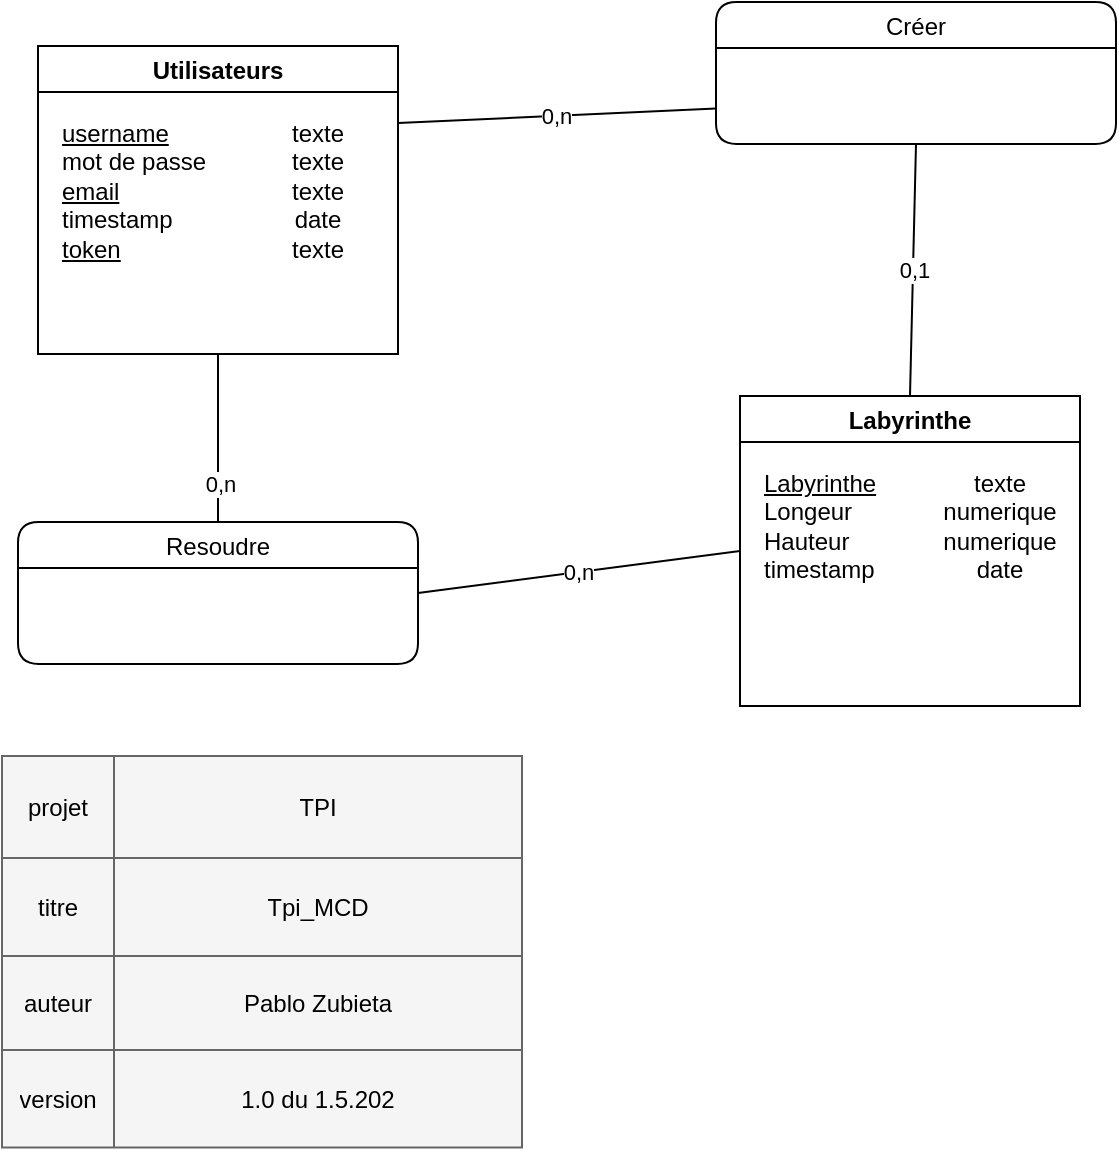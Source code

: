 <mxfile version="20.8.16" type="device"><diagram id="2-8-NAPyxzcTQ1t6RsNJ" name="Page-1"><mxGraphModel dx="1136" dy="799" grid="0" gridSize="10" guides="1" tooltips="1" connect="1" arrows="1" fold="1" page="1" pageScale="1" pageWidth="1169" pageHeight="827" math="0" shadow="0"><root><mxCell id="0"/><mxCell id="1" parent="0"/><mxCell id="dPWAgicj8FvbFGfztx_S-20" value="0,n" style="endArrow=none;html=1;rounded=0;fontColor=none;exitX=1;exitY=0.5;exitDx=0;exitDy=0;entryX=0;entryY=0.5;entryDx=0;entryDy=0;" parent="1" source="QiuYrpNzA8auyEKa5usx-108" target="QiuYrpNzA8auyEKa5usx-114" edge="1"><mxGeometry width="50" height="50" relative="1" as="geometry"><mxPoint x="276.96" y="313.96" as="sourcePoint"/><mxPoint x="409" y="301" as="targetPoint"/><Array as="points"/></mxGeometry></mxCell><mxCell id="QiuYrpNzA8auyEKa5usx-1" value="0,n" style="endArrow=none;html=1;rounded=0;fontColor=none;entryX=0.5;entryY=0;entryDx=0;entryDy=0;exitX=0.5;exitY=1;exitDx=0;exitDy=0;" parent="1" source="QiuYrpNzA8auyEKa5usx-105" target="QiuYrpNzA8auyEKa5usx-108" edge="1"><mxGeometry x="0.55" width="50" height="50" relative="1" as="geometry"><mxPoint x="152" y="226" as="sourcePoint"/><mxPoint x="114.08" y="313.96" as="targetPoint"/><Array as="points"/><mxPoint x="1" as="offset"/></mxGeometry></mxCell><mxCell id="QiuYrpNzA8auyEKa5usx-87" value="0,n" style="endArrow=none;html=1;exitX=1;exitY=0.25;exitDx=0;exitDy=0;entryX=0;entryY=0.75;entryDx=0;entryDy=0;" parent="1" source="QiuYrpNzA8auyEKa5usx-105" target="vQGPWnIht3JCz0oEdX8j-5" edge="1"><mxGeometry width="50" height="50" relative="1" as="geometry"><mxPoint x="-14" y="462" as="sourcePoint"/><mxPoint x="377" y="114" as="targetPoint"/></mxGeometry></mxCell><mxCell id="QiuYrpNzA8auyEKa5usx-88" value="0,1" style="endArrow=none;html=1;exitX=0.5;exitY=1;exitDx=0;exitDy=0;entryX=0.5;entryY=0;entryDx=0;entryDy=0;" parent="1" source="vQGPWnIht3JCz0oEdX8j-5" target="QiuYrpNzA8auyEKa5usx-114" edge="1"><mxGeometry width="50" height="50" relative="1" as="geometry"><mxPoint x="176" y="189.5" as="sourcePoint"/><mxPoint x="156" y="262" as="targetPoint"/></mxGeometry></mxCell><mxCell id="QiuYrpNzA8auyEKa5usx-92" value="" style="shape=table;html=1;whiteSpace=wrap;startSize=0;container=1;collapsible=0;childLayout=tableLayout;fillColor=#f5f5f5;strokeColor=#666666;fontColor=#333333;" parent="1" vertex="1"><mxGeometry x="38" y="427" width="260" height="195.75" as="geometry"/></mxCell><mxCell id="QiuYrpNzA8auyEKa5usx-93" value="" style="shape=tableRow;horizontal=0;startSize=0;swimlaneHead=0;swimlaneBody=0;top=0;left=0;bottom=0;right=0;collapsible=0;dropTarget=0;fillColor=none;points=[[0,0.5],[1,0.5]];portConstraint=eastwest;" parent="QiuYrpNzA8auyEKa5usx-92" vertex="1"><mxGeometry width="260" height="51" as="geometry"/></mxCell><mxCell id="QiuYrpNzA8auyEKa5usx-94" value="projet" style="shape=partialRectangle;html=1;whiteSpace=wrap;connectable=0;fillColor=none;top=0;left=0;bottom=0;right=0;overflow=hidden;" parent="QiuYrpNzA8auyEKa5usx-93" vertex="1"><mxGeometry width="56" height="51" as="geometry"><mxRectangle width="56" height="51" as="alternateBounds"/></mxGeometry></mxCell><mxCell id="QiuYrpNzA8auyEKa5usx-95" value="TPI" style="shape=partialRectangle;html=1;whiteSpace=wrap;connectable=0;fillColor=none;top=0;left=0;bottom=0;right=0;overflow=hidden;" parent="QiuYrpNzA8auyEKa5usx-93" vertex="1"><mxGeometry x="56" width="204" height="51" as="geometry"><mxRectangle width="204" height="51" as="alternateBounds"/></mxGeometry></mxCell><mxCell id="QiuYrpNzA8auyEKa5usx-96" value="" style="shape=tableRow;horizontal=0;startSize=0;swimlaneHead=0;swimlaneBody=0;top=0;left=0;bottom=0;right=0;collapsible=0;dropTarget=0;fillColor=none;points=[[0,0.5],[1,0.5]];portConstraint=eastwest;" parent="QiuYrpNzA8auyEKa5usx-92" vertex="1"><mxGeometry y="51" width="260" height="49" as="geometry"/></mxCell><mxCell id="QiuYrpNzA8auyEKa5usx-97" value="titre" style="shape=partialRectangle;html=1;whiteSpace=wrap;connectable=0;fillColor=none;top=0;left=0;bottom=0;right=0;overflow=hidden;" parent="QiuYrpNzA8auyEKa5usx-96" vertex="1"><mxGeometry width="56" height="49" as="geometry"><mxRectangle width="56" height="49" as="alternateBounds"/></mxGeometry></mxCell><mxCell id="QiuYrpNzA8auyEKa5usx-98" value="Tpi_MCD" style="shape=partialRectangle;html=1;whiteSpace=wrap;connectable=0;fillColor=none;top=0;left=0;bottom=0;right=0;overflow=hidden;" parent="QiuYrpNzA8auyEKa5usx-96" vertex="1"><mxGeometry x="56" width="204" height="49" as="geometry"><mxRectangle width="204" height="49" as="alternateBounds"/></mxGeometry></mxCell><mxCell id="QiuYrpNzA8auyEKa5usx-99" value="" style="shape=tableRow;horizontal=0;startSize=0;swimlaneHead=0;swimlaneBody=0;top=0;left=0;bottom=0;right=0;collapsible=0;dropTarget=0;fillColor=none;points=[[0,0.5],[1,0.5]];portConstraint=eastwest;" parent="QiuYrpNzA8auyEKa5usx-92" vertex="1"><mxGeometry y="100" width="260" height="47" as="geometry"/></mxCell><mxCell id="QiuYrpNzA8auyEKa5usx-100" value="auteur" style="shape=partialRectangle;html=1;whiteSpace=wrap;connectable=0;fillColor=none;top=0;left=0;bottom=0;right=0;overflow=hidden;" parent="QiuYrpNzA8auyEKa5usx-99" vertex="1"><mxGeometry width="56" height="47" as="geometry"><mxRectangle width="56" height="47" as="alternateBounds"/></mxGeometry></mxCell><mxCell id="QiuYrpNzA8auyEKa5usx-101" value="Pablo Zubieta" style="shape=partialRectangle;html=1;whiteSpace=wrap;connectable=0;fillColor=none;top=0;left=0;bottom=0;right=0;overflow=hidden;" parent="QiuYrpNzA8auyEKa5usx-99" vertex="1"><mxGeometry x="56" width="204" height="47" as="geometry"><mxRectangle width="204" height="47" as="alternateBounds"/></mxGeometry></mxCell><mxCell id="QiuYrpNzA8auyEKa5usx-102" style="shape=tableRow;horizontal=0;startSize=0;swimlaneHead=0;swimlaneBody=0;top=0;left=0;bottom=0;right=0;collapsible=0;dropTarget=0;fillColor=none;points=[[0,0.5],[1,0.5]];portConstraint=eastwest;" parent="QiuYrpNzA8auyEKa5usx-92" vertex="1"><mxGeometry y="147" width="260" height="49" as="geometry"/></mxCell><mxCell id="QiuYrpNzA8auyEKa5usx-103" value="version" style="shape=partialRectangle;html=1;whiteSpace=wrap;connectable=0;fillColor=none;top=0;left=0;bottom=0;right=0;overflow=hidden;" parent="QiuYrpNzA8auyEKa5usx-102" vertex="1"><mxGeometry width="56" height="49" as="geometry"><mxRectangle width="56" height="49" as="alternateBounds"/></mxGeometry></mxCell><mxCell id="QiuYrpNzA8auyEKa5usx-104" value="1.0 du 1.5.202" style="shape=partialRectangle;html=1;whiteSpace=wrap;connectable=0;fillColor=none;top=0;left=0;bottom=0;right=0;overflow=hidden;" parent="QiuYrpNzA8auyEKa5usx-102" vertex="1"><mxGeometry x="56" width="204" height="49" as="geometry"><mxRectangle width="204" height="49" as="alternateBounds"/></mxGeometry></mxCell><mxCell id="QiuYrpNzA8auyEKa5usx-105" value="Utilisateurs" style="swimlane;startSize=23;" parent="1" vertex="1"><mxGeometry x="56" y="72" width="180" height="154" as="geometry"/></mxCell><mxCell id="QiuYrpNzA8auyEKa5usx-106" value="&lt;u&gt;username&lt;/u&gt;&lt;br&gt;mot de passe&lt;br&gt;&lt;u&gt;email&lt;/u&gt;&lt;br&gt;timestamp&lt;br&gt;&lt;u&gt;token&lt;/u&gt;" style="text;html=1;strokeColor=none;fillColor=none;align=left;verticalAlign=top;whiteSpace=wrap;rounded=0;labelPosition=center;verticalLabelPosition=middle;" parent="QiuYrpNzA8auyEKa5usx-105" vertex="1"><mxGeometry x="10" y="30" width="100" height="102" as="geometry"/></mxCell><mxCell id="QiuYrpNzA8auyEKa5usx-107" value="texte&lt;br&gt;texte&lt;br&gt;texte&lt;br&gt;date&lt;br&gt;texte" style="text;html=1;strokeColor=none;fillColor=none;align=center;verticalAlign=top;whiteSpace=wrap;rounded=0;" parent="QiuYrpNzA8auyEKa5usx-105" vertex="1"><mxGeometry x="110" y="30" width="60" height="108" as="geometry"/></mxCell><mxCell id="QiuYrpNzA8auyEKa5usx-108" value="Resoudre" style="swimlane;rounded=1;fontStyle=0" parent="1" vertex="1"><mxGeometry x="46" y="310" width="200" height="71" as="geometry"/></mxCell><mxCell id="QiuYrpNzA8auyEKa5usx-114" value="Labyrinthe" style="swimlane;startSize=23;" parent="1" vertex="1"><mxGeometry x="407" y="247" width="170" height="155" as="geometry"/></mxCell><mxCell id="QiuYrpNzA8auyEKa5usx-115" value="&lt;u&gt;Labyrinthe&lt;/u&gt;&lt;br&gt;Longeur&lt;br&gt;Hauteur&lt;br&gt;timestamp" style="text;html=1;strokeColor=none;fillColor=none;align=left;verticalAlign=top;whiteSpace=wrap;rounded=0;labelPosition=center;verticalLabelPosition=middle;" parent="QiuYrpNzA8auyEKa5usx-114" vertex="1"><mxGeometry x="10" y="30" width="80" height="66" as="geometry"/></mxCell><mxCell id="QiuYrpNzA8auyEKa5usx-116" value="texte&lt;br&gt;numerique&lt;br&gt;numerique&lt;br&gt;date" style="text;html=1;strokeColor=none;fillColor=none;align=center;verticalAlign=top;whiteSpace=wrap;rounded=0;" parent="QiuYrpNzA8auyEKa5usx-114" vertex="1"><mxGeometry x="100" y="30" width="60" height="70" as="geometry"/></mxCell><mxCell id="vQGPWnIht3JCz0oEdX8j-5" value="Créer" style="swimlane;rounded=1;fontStyle=0" parent="1" vertex="1"><mxGeometry x="395" y="50" width="200" height="71" as="geometry"/></mxCell></root></mxGraphModel></diagram></mxfile>